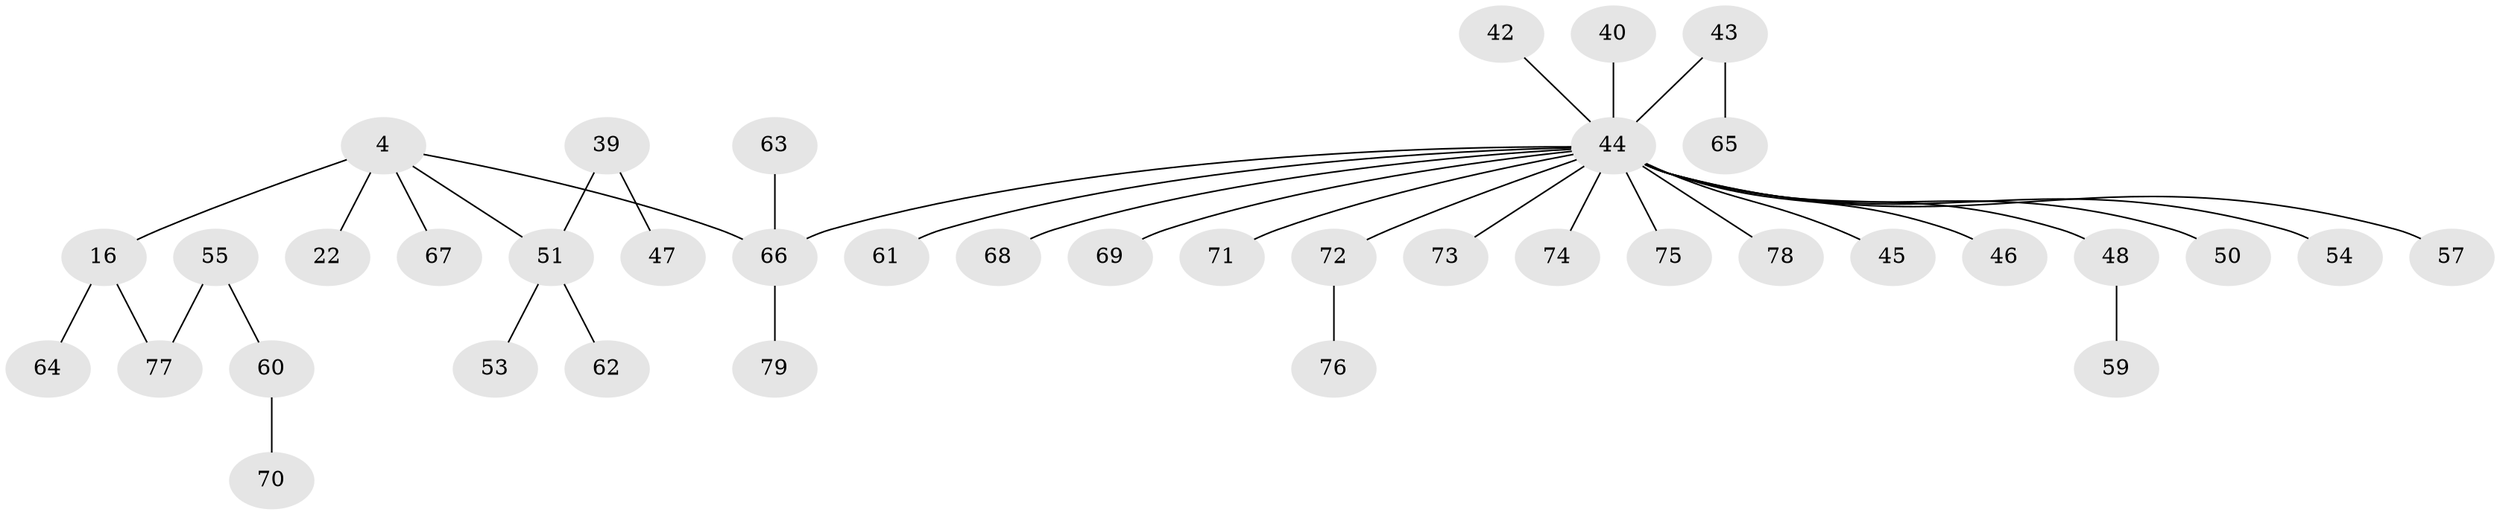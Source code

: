 // original degree distribution, {5: 0.05063291139240506, 2: 0.3291139240506329, 6: 0.02531645569620253, 4: 0.0379746835443038, 3: 0.0759493670886076, 7: 0.012658227848101266, 1: 0.46835443037974683}
// Generated by graph-tools (version 1.1) at 2025/42/03/09/25 04:42:56]
// undirected, 39 vertices, 38 edges
graph export_dot {
graph [start="1"]
  node [color=gray90,style=filled];
  4;
  16 [super="+6"];
  22 [super="+18"];
  39;
  40 [super="+21"];
  42;
  43;
  44 [super="+38"];
  45;
  46;
  47;
  48;
  50;
  51 [super="+49+37"];
  53;
  54;
  55;
  57;
  59;
  60;
  61;
  62;
  63;
  64;
  65;
  66 [super="+58"];
  67 [super="+28"];
  68;
  69;
  70;
  71;
  72;
  73;
  74;
  75;
  76;
  77 [super="+41"];
  78;
  79;
  4 -- 16 [weight=2];
  4 -- 51;
  4 -- 22;
  4 -- 66;
  4 -- 67;
  16 -- 64;
  16 -- 77;
  39 -- 47;
  39 -- 51;
  40 -- 44;
  42 -- 44;
  43 -- 65;
  43 -- 44;
  44 -- 57;
  44 -- 66;
  44 -- 68;
  44 -- 69;
  44 -- 71;
  44 -- 72;
  44 -- 73;
  44 -- 74;
  44 -- 75;
  44 -- 78;
  44 -- 45;
  44 -- 46;
  44 -- 48;
  44 -- 50;
  44 -- 54;
  44 -- 61;
  48 -- 59;
  51 -- 53;
  51 -- 62;
  55 -- 60;
  55 -- 77;
  60 -- 70;
  63 -- 66;
  66 -- 79;
  72 -- 76;
}

